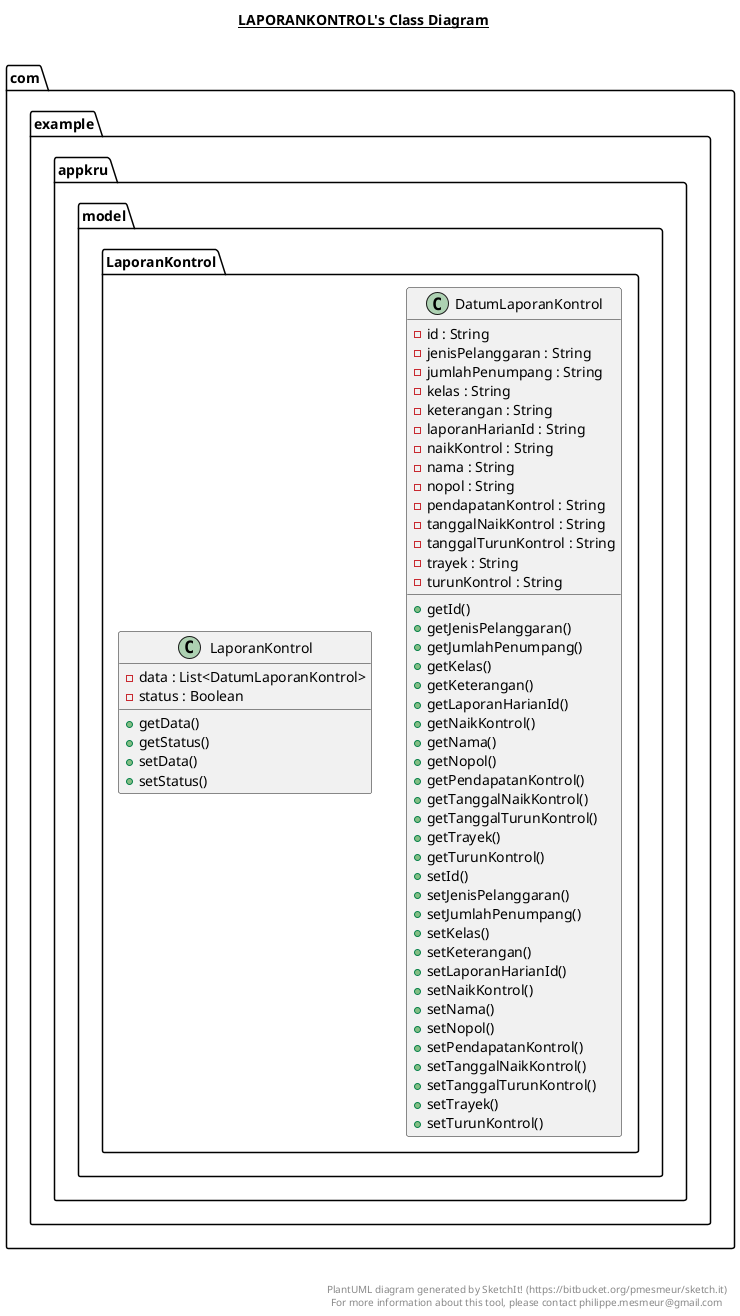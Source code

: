 @startuml

title __LAPORANKONTROL's Class Diagram__\n

  namespace com.example.appkru {
    namespace model.LaporanKontrol {
      class com.example.appkru.model.LaporanKontrol.DatumLaporanKontrol {
          - id : String
          - jenisPelanggaran : String
          - jumlahPenumpang : String
          - kelas : String
          - keterangan : String
          - laporanHarianId : String
          - naikKontrol : String
          - nama : String
          - nopol : String
          - pendapatanKontrol : String
          - tanggalNaikKontrol : String
          - tanggalTurunKontrol : String
          - trayek : String
          - turunKontrol : String
          + getId()
          + getJenisPelanggaran()
          + getJumlahPenumpang()
          + getKelas()
          + getKeterangan()
          + getLaporanHarianId()
          + getNaikKontrol()
          + getNama()
          + getNopol()
          + getPendapatanKontrol()
          + getTanggalNaikKontrol()
          + getTanggalTurunKontrol()
          + getTrayek()
          + getTurunKontrol()
          + setId()
          + setJenisPelanggaran()
          + setJumlahPenumpang()
          + setKelas()
          + setKeterangan()
          + setLaporanHarianId()
          + setNaikKontrol()
          + setNama()
          + setNopol()
          + setPendapatanKontrol()
          + setTanggalNaikKontrol()
          + setTanggalTurunKontrol()
          + setTrayek()
          + setTurunKontrol()
      }
    }
  }
  

  namespace com.example.appkru {
    namespace model.LaporanKontrol {
      class com.example.appkru.model.LaporanKontrol.LaporanKontrol {
          - data : List<DatumLaporanKontrol>
          - status : Boolean
          + getData()
          + getStatus()
          + setData()
          + setStatus()
      }
    }
  }
  



right footer


PlantUML diagram generated by SketchIt! (https://bitbucket.org/pmesmeur/sketch.it)
For more information about this tool, please contact philippe.mesmeur@gmail.com
endfooter

@enduml

